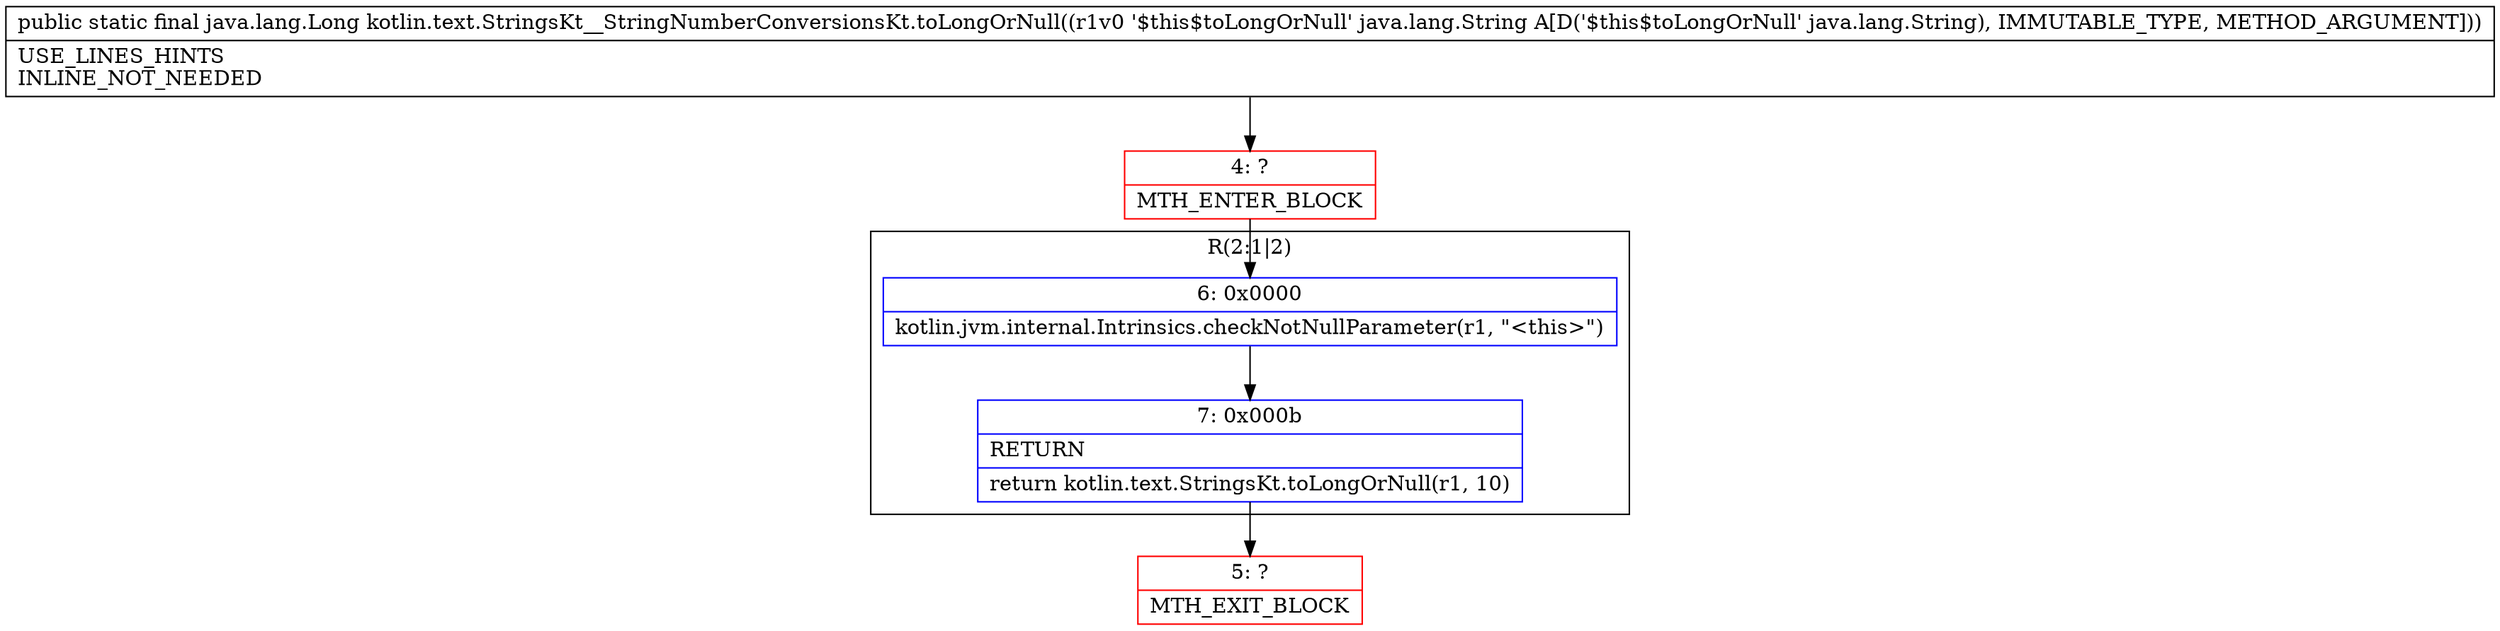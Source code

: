 digraph "CFG forkotlin.text.StringsKt__StringNumberConversionsKt.toLongOrNull(Ljava\/lang\/String;)Ljava\/lang\/Long;" {
subgraph cluster_Region_280924814 {
label = "R(2:1|2)";
node [shape=record,color=blue];
Node_6 [shape=record,label="{6\:\ 0x0000|kotlin.jvm.internal.Intrinsics.checkNotNullParameter(r1, \"\<this\>\")\l}"];
Node_7 [shape=record,label="{7\:\ 0x000b|RETURN\l|return kotlin.text.StringsKt.toLongOrNull(r1, 10)\l}"];
}
Node_4 [shape=record,color=red,label="{4\:\ ?|MTH_ENTER_BLOCK\l}"];
Node_5 [shape=record,color=red,label="{5\:\ ?|MTH_EXIT_BLOCK\l}"];
MethodNode[shape=record,label="{public static final java.lang.Long kotlin.text.StringsKt__StringNumberConversionsKt.toLongOrNull((r1v0 '$this$toLongOrNull' java.lang.String A[D('$this$toLongOrNull' java.lang.String), IMMUTABLE_TYPE, METHOD_ARGUMENT]))  | USE_LINES_HINTS\lINLINE_NOT_NEEDED\l}"];
MethodNode -> Node_4;Node_6 -> Node_7;
Node_7 -> Node_5;
Node_4 -> Node_6;
}

